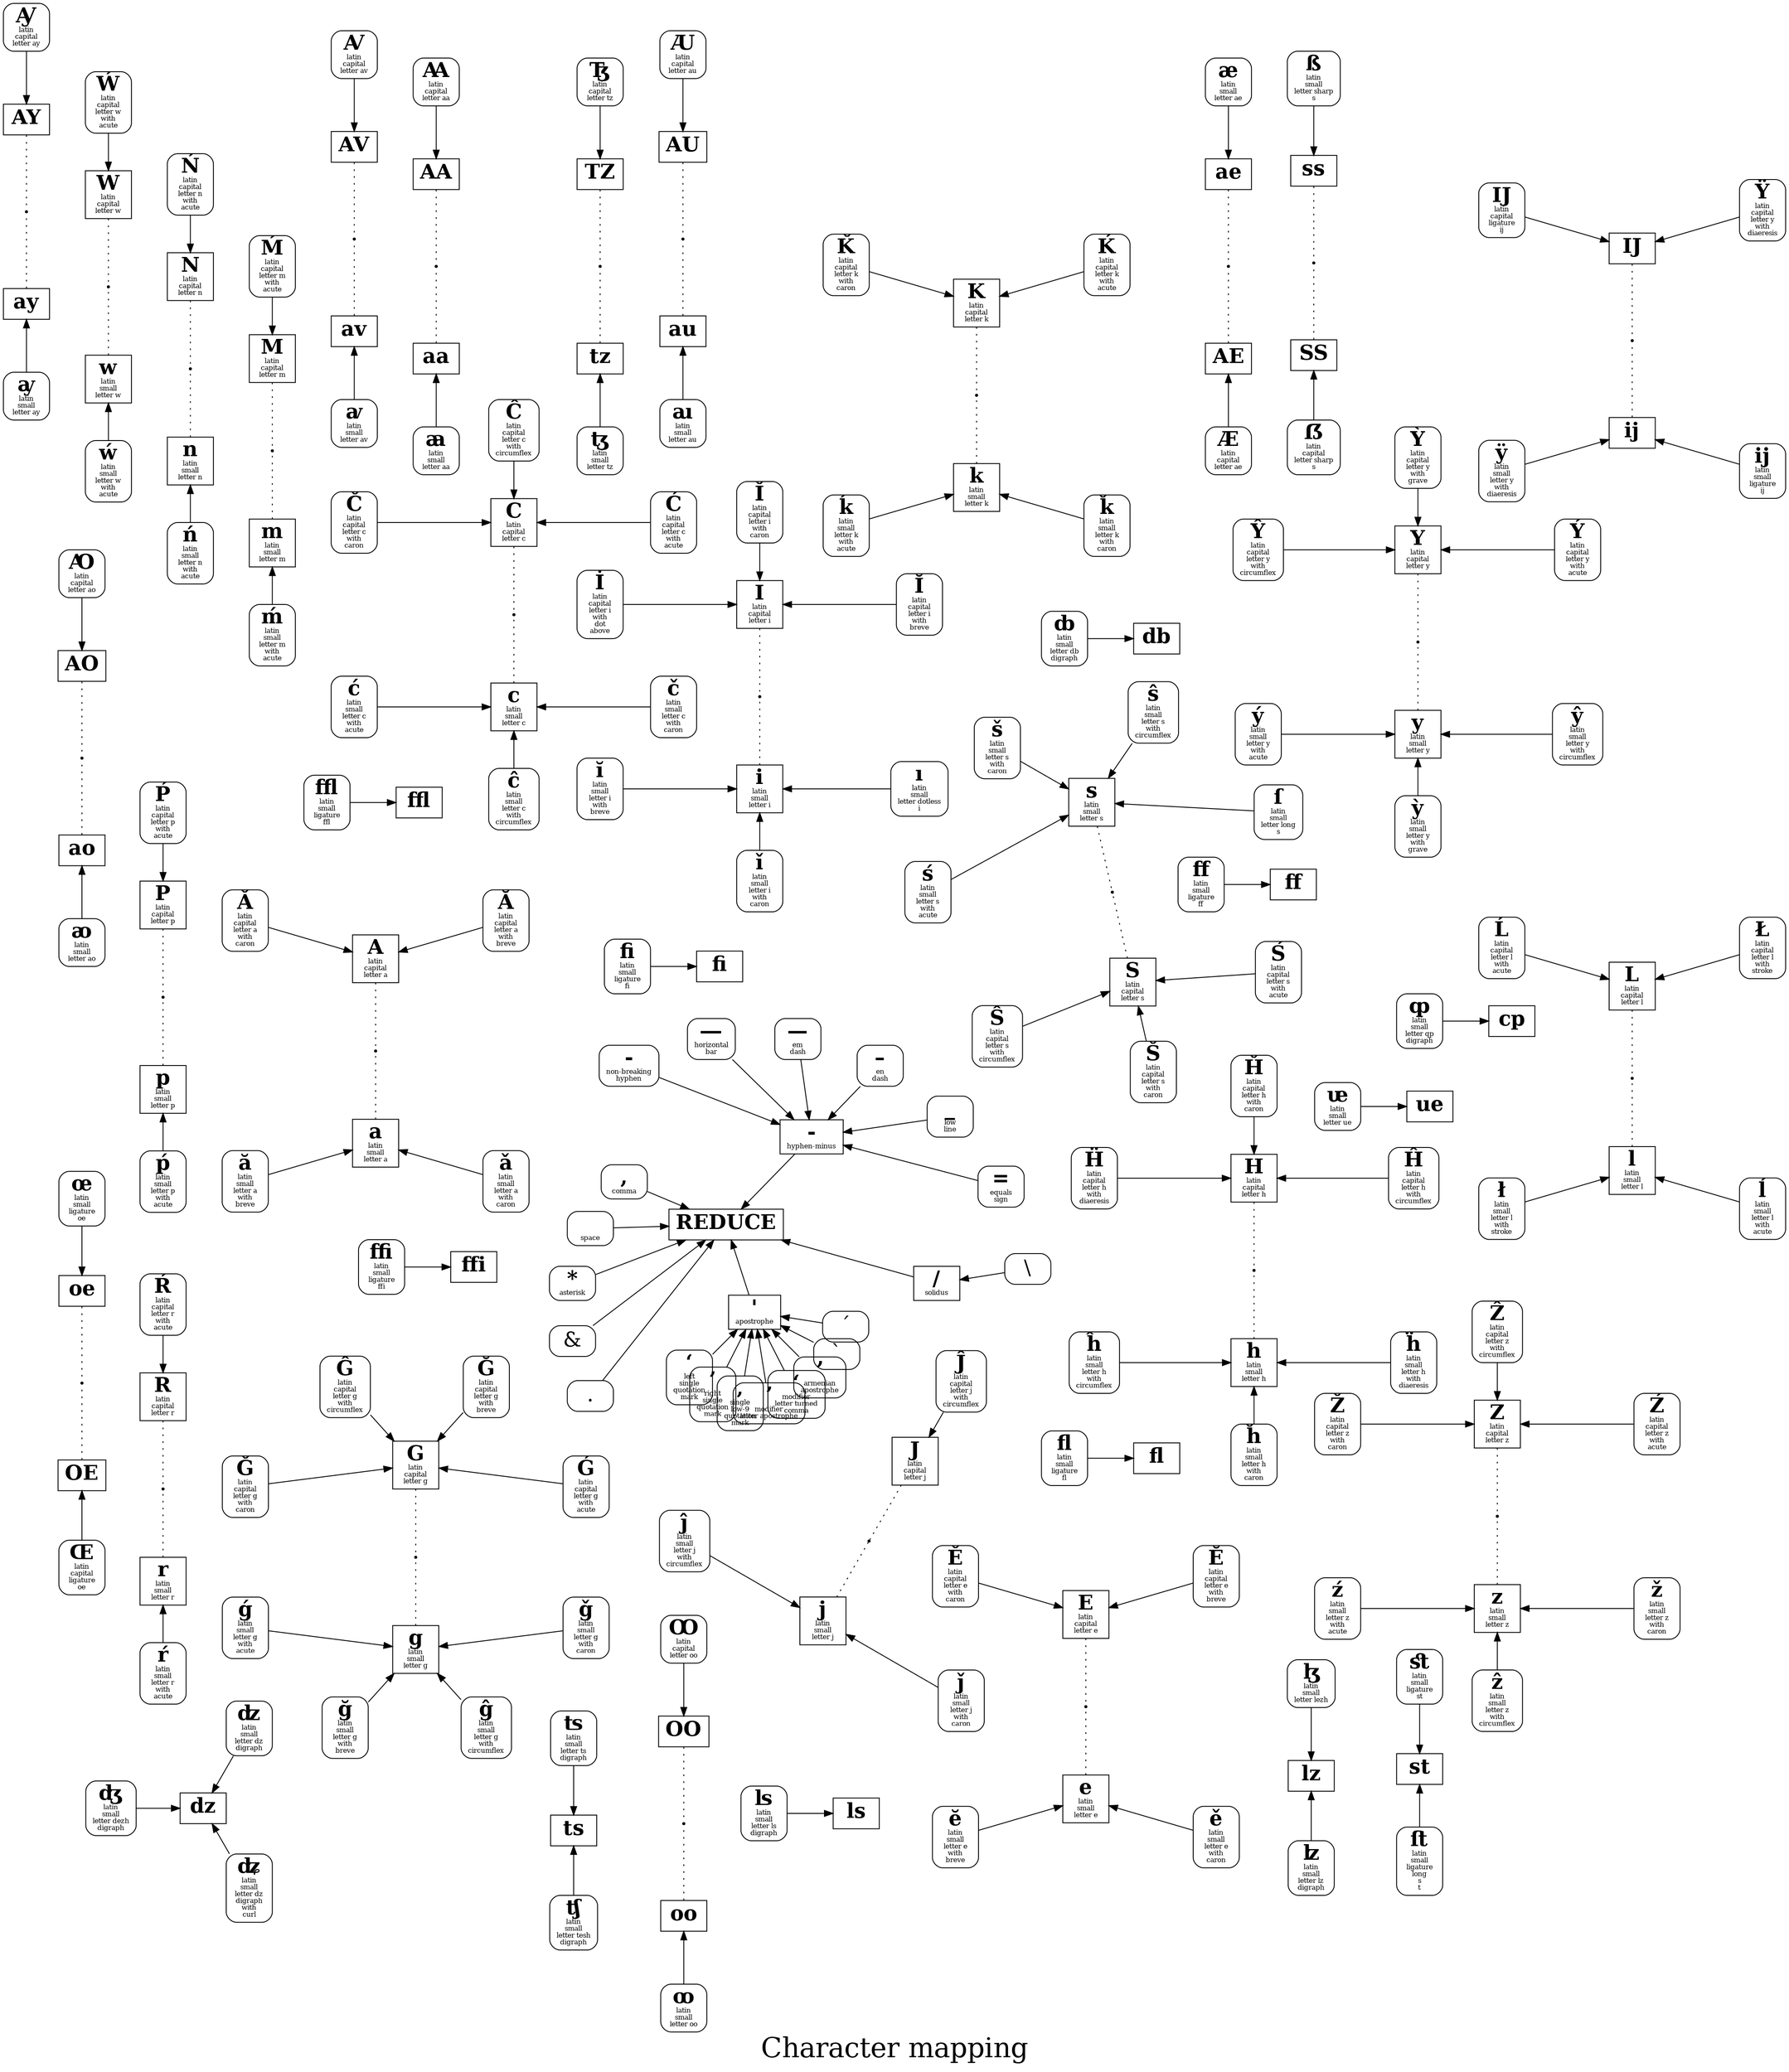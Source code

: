 digraph G {
layout="twopi"
ranksep=1.5
fontsize=32
label="Character mapping"
labelloc="c"
node [shape="box" fontsize=24 ]
"'" [label=<<b>'</b><br/><font point-size="8">apostrophe</font>> ]
"/" [label=<<b>/</b><br/><font point-size="8">solidus</font>> ]
"-" [label=<<b>-</b><br/><font point-size="8">hyphen-minus</font>> ]
"s" [label=<<b>s</b><br/><font point-size="8">latin<br/>small<br/>letter s</font>> ]
"A" [label=<<b>A</b><br/><font point-size="8">latin<br/>capital<br/>letter a</font>> ]
"a" [label=<<b>a</b><br/><font point-size="8">latin<br/>small<br/>letter a</font>> ]
"C" [label=<<b>C</b><br/><font point-size="8">latin<br/>capital<br/>letter c</font>> ]
"c" [label=<<b>c</b><br/><font point-size="8">latin<br/>small<br/>letter c</font>> ]
"E" [label=<<b>E</b><br/><font point-size="8">latin<br/>capital<br/>letter e</font>> ]
"e" [label=<<b>e</b><br/><font point-size="8">latin<br/>small<br/>letter e</font>> ]
"G" [label=<<b>G</b><br/><font point-size="8">latin<br/>capital<br/>letter g</font>> ]
"g" [label=<<b>g</b><br/><font point-size="8">latin<br/>small<br/>letter g</font>> ]
"H" [label=<<b>H</b><br/><font point-size="8">latin<br/>capital<br/>letter h</font>> ]
"h" [label=<<b>h</b><br/><font point-size="8">latin<br/>small<br/>letter h</font>> ]
"I" [label=<<b>I</b><br/><font point-size="8">latin<br/>capital<br/>letter i</font>> ]
"i" [label=<<b>i</b><br/><font point-size="8">latin<br/>small<br/>letter i</font>> ]
"J" [label=<<b>J</b><br/><font point-size="8">latin<br/>capital<br/>letter j</font>> ]
"j" [label=<<b>j</b><br/><font point-size="8">latin<br/>small<br/>letter j</font>> ]
"K" [label=<<b>K</b><br/><font point-size="8">latin<br/>capital<br/>letter k</font>> ]
"k" [label=<<b>k</b><br/><font point-size="8">latin<br/>small<br/>letter k</font>> ]
"L" [label=<<b>L</b><br/><font point-size="8">latin<br/>capital<br/>letter l</font>> ]
"l" [label=<<b>l</b><br/><font point-size="8">latin<br/>small<br/>letter l</font>> ]
"M" [label=<<b>M</b><br/><font point-size="8">latin<br/>capital<br/>letter m</font>> ]
"m" [label=<<b>m</b><br/><font point-size="8">latin<br/>small<br/>letter m</font>> ]
"N" [label=<<b>N</b><br/><font point-size="8">latin<br/>capital<br/>letter n</font>> ]
"n" [label=<<b>n</b><br/><font point-size="8">latin<br/>small<br/>letter n</font>> ]
"P" [label=<<b>P</b><br/><font point-size="8">latin<br/>capital<br/>letter p</font>> ]
"p" [label=<<b>p</b><br/><font point-size="8">latin<br/>small<br/>letter p</font>> ]
"R" [label=<<b>R</b><br/><font point-size="8">latin<br/>capital<br/>letter r</font>> ]
"r" [label=<<b>r</b><br/><font point-size="8">latin<br/>small<br/>letter r</font>> ]
"S" [label=<<b>S</b><br/><font point-size="8">latin<br/>capital<br/>letter s</font>> ]
"W" [label=<<b>W</b><br/><font point-size="8">latin<br/>capital<br/>letter w</font>> ]
"w" [label=<<b>w</b><br/><font point-size="8">latin<br/>small<br/>letter w</font>> ]
"Y" [label=<<b>Y</b><br/><font point-size="8">latin<br/>capital<br/>letter y</font>> ]
"y" [label=<<b>y</b><br/><font point-size="8">latin<br/>small<br/>letter y</font>> ]
"Z" [label=<<b>Z</b><br/><font point-size="8">latin<br/>capital<br/>letter z</font>> ]
"z" [label=<<b>z</b><br/><font point-size="8">latin<br/>small<br/>letter z</font>> ]
"IJ" [label=<<b>IJ</b>> ]
"ij" [label=<<b>ij</b>> ]
"ss" [label=<<b>ss</b>> ]
"SS" [label=<<b>SS</b>> ]
"fi" [label=<<b>fi</b>> ]
"fl" [label=<<b>fl</b>> ]
"ff" [label=<<b>ff</b>> ]
"ffi" [label=<<b>ffi</b>> ]
"ffl" [label=<<b>ffl</b>> ]
"oe" [label=<<b>oe</b>> ]
"OE" [label=<<b>OE</b>> ]
"ae" [label=<<b>ae</b>> ]
"AE" [label=<<b>AE</b>> ]
"ue" [label=<<b>ue</b>> ]
"TZ" [label=<<b>TZ</b>> ]
"tz" [label=<<b>tz</b>> ]
"AA" [label=<<b>AA</b>> ]
"aa" [label=<<b>aa</b>> ]
"AO" [label=<<b>AO</b>> ]
"ao" [label=<<b>ao</b>> ]
"AU" [label=<<b>AU</b>> ]
"au" [label=<<b>au</b>> ]
"AV" [label=<<b>AV</b>> ]
"av" [label=<<b>av</b>> ]
"AY" [label=<<b>AY</b>> ]
"ay" [label=<<b>ay</b>> ]
"OO" [label=<<b>OO</b>> ]
"oo" [label=<<b>oo</b>> ]
"st" [label=<<b>st</b>> ]
"db" [label=<<b>db</b>> ]
"cp" [label=<<b>cp</b>> ]
"lz" [label=<<b>lz</b>> ]
"dz" [label=<<b>dz</b>> ]
"ts" [label=<<b>ts</b>> ]
"ls" [label=<<b>ls</b>> ]
"REDUCE" [label=<<b>REDUCE</b>> ]
node [style="rounded" ]
"‘" [label=<<b>‘</b><br/><font point-size="8">left<br/>single<br/>quotation<br/>mark</font>> ]
"’" [label=<<b>’</b><br/><font point-size="8">right<br/>single<br/>quotation<br/>mark</font>> ]
"‚" [label=<<b>‚</b><br/><font point-size="8">single<br/>low-9<br/>quotation<br/>mark</font>> ]
"ʼ" [label=<<b>ʼ</b><br/><font point-size="8">modifier<br/>letter apostrophe</font>> ]
"ʻ" [label=<<b>ʻ</b><br/><font point-size="8">modifier<br/>letter turned<br/>comma</font>> ]
"՚" [label=<<b>՚</b><br/><font point-size="8">armenian<br/>apostrophe</font>> ]
"=" [label=<<b>=</b><br/><font point-size="8">equals<br/>sign</font>> ]
"_" [label=<<b>_</b><br/><font point-size="8">low<br/>line</font>> ]
"–" [label=<<b>–</b><br/><font point-size="8">en<br/>dash</font>> ]
"—" [label=<<b>—</b><br/><font point-size="8">em<br/>dash</font>> ]
"―" [label=<<b>―</b><br/><font point-size="8">horizontal<br/>bar</font>> ]
"‑" [label=<<b>‑</b><br/><font point-size="8">non-breaking<br/>hyphen</font>> ]
"ſ" [label=<<b>ſ</b><br/><font point-size="8">latin<br/>small<br/>letter long<br/>s</font>> ]
"Ă" [label=<<b>Ă</b><br/><font point-size="8">latin<br/>capital<br/>letter a<br/>with<br/>breve</font>> ]
"ă" [label=<<b>ă</b><br/><font point-size="8">latin<br/>small<br/>letter a<br/>with<br/>breve</font>> ]
"Ǎ" [label=<<b>Ǎ</b><br/><font point-size="8">latin<br/>capital<br/>letter a<br/>with<br/>caron</font>> ]
"ǎ" [label=<<b>ǎ</b><br/><font point-size="8">latin<br/>small<br/>letter a<br/>with<br/>caron</font>> ]
"Ć" [label=<<b>Ć</b><br/><font point-size="8">latin<br/>capital<br/>letter c<br/>with<br/>acute</font>> ]
"ć" [label=<<b>ć</b><br/><font point-size="8">latin<br/>small<br/>letter c<br/>with<br/>acute</font>> ]
"Ĉ" [label=<<b>Ĉ</b><br/><font point-size="8">latin<br/>capital<br/>letter c<br/>with<br/>circumflex</font>> ]
"ĉ" [label=<<b>ĉ</b><br/><font point-size="8">latin<br/>small<br/>letter c<br/>with<br/>circumflex</font>> ]
"Č" [label=<<b>Č</b><br/><font point-size="8">latin<br/>capital<br/>letter c<br/>with<br/>caron</font>> ]
"č" [label=<<b>č</b><br/><font point-size="8">latin<br/>small<br/>letter c<br/>with<br/>caron</font>> ]
"Ĕ" [label=<<b>Ĕ</b><br/><font point-size="8">latin<br/>capital<br/>letter e<br/>with<br/>breve</font>> ]
"ĕ" [label=<<b>ĕ</b><br/><font point-size="8">latin<br/>small<br/>letter e<br/>with<br/>breve</font>> ]
"Ě" [label=<<b>Ě</b><br/><font point-size="8">latin<br/>capital<br/>letter e<br/>with<br/>caron</font>> ]
"ě" [label=<<b>ě</b><br/><font point-size="8">latin<br/>small<br/>letter e<br/>with<br/>caron</font>> ]
"Ǵ" [label=<<b>Ǵ</b><br/><font point-size="8">latin<br/>capital<br/>letter g<br/>with<br/>acute</font>> ]
"ǵ" [label=<<b>ǵ</b><br/><font point-size="8">latin<br/>small<br/>letter g<br/>with<br/>acute</font>> ]
"Ğ" [label=<<b>Ğ</b><br/><font point-size="8">latin<br/>capital<br/>letter g<br/>with<br/>breve</font>> ]
"ğ" [label=<<b>ğ</b><br/><font point-size="8">latin<br/>small<br/>letter g<br/>with<br/>breve</font>> ]
"Ĝ" [label=<<b>Ĝ</b><br/><font point-size="8">latin<br/>capital<br/>letter g<br/>with<br/>circumflex</font>> ]
"ĝ" [label=<<b>ĝ</b><br/><font point-size="8">latin<br/>small<br/>letter g<br/>with<br/>circumflex</font>> ]
"Ǧ" [label=<<b>Ǧ</b><br/><font point-size="8">latin<br/>capital<br/>letter g<br/>with<br/>caron</font>> ]
"ǧ" [label=<<b>ǧ</b><br/><font point-size="8">latin<br/>small<br/>letter g<br/>with<br/>caron</font>> ]
"Ĥ" [label=<<b>Ĥ</b><br/><font point-size="8">latin<br/>capital<br/>letter h<br/>with<br/>circumflex</font>> ]
"ĥ" [label=<<b>ĥ</b><br/><font point-size="8">latin<br/>small<br/>letter h<br/>with<br/>circumflex</font>> ]
"Ȟ" [label=<<b>Ȟ</b><br/><font point-size="8">latin<br/>capital<br/>letter h<br/>with<br/>caron</font>> ]
"ȟ" [label=<<b>ȟ</b><br/><font point-size="8">latin<br/>small<br/>letter h<br/>with<br/>caron</font>> ]
"Ḧ" [label=<<b>Ḧ</b><br/><font point-size="8">latin<br/>capital<br/>letter h<br/>with<br/>diaeresis</font>> ]
"ḧ" [label=<<b>ḧ</b><br/><font point-size="8">latin<br/>small<br/>letter h<br/>with<br/>diaeresis</font>> ]
"Ĭ" [label=<<b>Ĭ</b><br/><font point-size="8">latin<br/>capital<br/>letter i<br/>with<br/>breve</font>> ]
"ĭ" [label=<<b>ĭ</b><br/><font point-size="8">latin<br/>small<br/>letter i<br/>with<br/>breve</font>> ]
"Ǐ" [label=<<b>Ǐ</b><br/><font point-size="8">latin<br/>capital<br/>letter i<br/>with<br/>caron</font>> ]
"ǐ" [label=<<b>ǐ</b><br/><font point-size="8">latin<br/>small<br/>letter i<br/>with<br/>caron</font>> ]
"İ" [label=<<b>İ</b><br/><font point-size="8">latin<br/>capital<br/>letter i<br/>with<br/>dot<br/>above</font>> ]
"ı" [label=<<b>ı</b><br/><font point-size="8">latin<br/>small<br/>letter dotless<br/>i</font>> ]
"Ĵ" [label=<<b>Ĵ</b><br/><font point-size="8">latin<br/>capital<br/>letter j<br/>with<br/>circumflex</font>> ]
"ĵ" [label=<<b>ĵ</b><br/><font point-size="8">latin<br/>small<br/>letter j<br/>with<br/>circumflex</font>> ]
"ǰ" [label=<<b>ǰ</b><br/><font point-size="8">latin<br/>small<br/>letter j<br/>with<br/>caron</font>> ]
"Ḱ" [label=<<b>Ḱ</b><br/><font point-size="8">latin<br/>capital<br/>letter k<br/>with<br/>acute</font>> ]
"ḱ" [label=<<b>ḱ</b><br/><font point-size="8">latin<br/>small<br/>letter k<br/>with<br/>acute</font>> ]
"Ǩ" [label=<<b>Ǩ</b><br/><font point-size="8">latin<br/>capital<br/>letter k<br/>with<br/>caron</font>> ]
"ǩ" [label=<<b>ǩ</b><br/><font point-size="8">latin<br/>small<br/>letter k<br/>with<br/>caron</font>> ]
"Ł" [label=<<b>Ł</b><br/><font point-size="8">latin<br/>capital<br/>letter l<br/>with<br/>stroke</font>> ]
"ł" [label=<<b>ł</b><br/><font point-size="8">latin<br/>small<br/>letter l<br/>with<br/>stroke</font>> ]
"Ĺ" [label=<<b>Ĺ</b><br/><font point-size="8">latin<br/>capital<br/>letter l<br/>with<br/>acute</font>> ]
"ĺ" [label=<<b>ĺ</b><br/><font point-size="8">latin<br/>small<br/>letter l<br/>with<br/>acute</font>> ]
"Ḿ" [label=<<b>Ḿ</b><br/><font point-size="8">latin<br/>capital<br/>letter m<br/>with<br/>acute</font>> ]
"ḿ" [label=<<b>ḿ</b><br/><font point-size="8">latin<br/>small<br/>letter m<br/>with<br/>acute</font>> ]
"Ń" [label=<<b>Ń</b><br/><font point-size="8">latin<br/>capital<br/>letter n<br/>with<br/>acute</font>> ]
"ń" [label=<<b>ń</b><br/><font point-size="8">latin<br/>small<br/>letter n<br/>with<br/>acute</font>> ]
"Ṕ" [label=<<b>Ṕ</b><br/><font point-size="8">latin<br/>capital<br/>letter p<br/>with<br/>acute</font>> ]
"ṕ" [label=<<b>ṕ</b><br/><font point-size="8">latin<br/>small<br/>letter p<br/>with<br/>acute</font>> ]
"Ŕ" [label=<<b>Ŕ</b><br/><font point-size="8">latin<br/>capital<br/>letter r<br/>with<br/>acute</font>> ]
"ŕ" [label=<<b>ŕ</b><br/><font point-size="8">latin<br/>small<br/>letter r<br/>with<br/>acute</font>> ]
"Ŝ" [label=<<b>Ŝ</b><br/><font point-size="8">latin<br/>capital<br/>letter s<br/>with<br/>circumflex</font>> ]
"ŝ" [label=<<b>ŝ</b><br/><font point-size="8">latin<br/>small<br/>letter s<br/>with<br/>circumflex</font>> ]
"Š" [label=<<b>Š</b><br/><font point-size="8">latin<br/>capital<br/>letter s<br/>with<br/>caron</font>> ]
"š" [label=<<b>š</b><br/><font point-size="8">latin<br/>small<br/>letter s<br/>with<br/>caron</font>> ]
"Ś" [label=<<b>Ś</b><br/><font point-size="8">latin<br/>capital<br/>letter s<br/>with<br/>acute</font>> ]
"ś" [label=<<b>ś</b><br/><font point-size="8">latin<br/>small<br/>letter s<br/>with<br/>acute</font>> ]
"Ẃ" [label=<<b>Ẃ</b><br/><font point-size="8">latin<br/>capital<br/>letter w<br/>with<br/>acute</font>> ]
"ẃ" [label=<<b>ẃ</b><br/><font point-size="8">latin<br/>small<br/>letter w<br/>with<br/>acute</font>> ]
"Ý" [label=<<b>Ý</b><br/><font point-size="8">latin<br/>capital<br/>letter y<br/>with<br/>acute</font>> ]
"ý" [label=<<b>ý</b><br/><font point-size="8">latin<br/>small<br/>letter y<br/>with<br/>acute</font>> ]
"Ỳ" [label=<<b>Ỳ</b><br/><font point-size="8">latin<br/>capital<br/>letter y<br/>with<br/>grave</font>> ]
"ỳ" [label=<<b>ỳ</b><br/><font point-size="8">latin<br/>small<br/>letter y<br/>with<br/>grave</font>> ]
"Ŷ" [label=<<b>Ŷ</b><br/><font point-size="8">latin<br/>capital<br/>letter y<br/>with<br/>circumflex</font>> ]
"ŷ" [label=<<b>ŷ</b><br/><font point-size="8">latin<br/>small<br/>letter y<br/>with<br/>circumflex</font>> ]
"Ź" [label=<<b>Ź</b><br/><font point-size="8">latin<br/>capital<br/>letter z<br/>with<br/>acute</font>> ]
"ź" [label=<<b>ź</b><br/><font point-size="8">latin<br/>small<br/>letter z<br/>with<br/>acute</font>> ]
"Ẑ" [label=<<b>Ẑ</b><br/><font point-size="8">latin<br/>capital<br/>letter z<br/>with<br/>circumflex</font>> ]
"ẑ" [label=<<b>ẑ</b><br/><font point-size="8">latin<br/>small<br/>letter z<br/>with<br/>circumflex</font>> ]
"Ž" [label=<<b>Ž</b><br/><font point-size="8">latin<br/>capital<br/>letter z<br/>with<br/>caron</font>> ]
"ž" [label=<<b>ž</b><br/><font point-size="8">latin<br/>small<br/>letter z<br/>with<br/>caron</font>> ]
"Ÿ" [label=<<b>Ÿ</b><br/><font point-size="8">latin<br/>capital<br/>letter y<br/>with<br/>diaeresis</font>> ]
"ÿ" [label=<<b>ÿ</b><br/><font point-size="8">latin<br/>small<br/>letter y<br/>with<br/>diaeresis</font>> ]
"ĳ" [label=<<b>ĳ</b><br/><font point-size="8">latin<br/>small<br/>ligature<br/>ij</font>> ]
"Ĳ" [label=<<b>Ĳ</b><br/><font point-size="8">latin<br/>capital<br/>ligature<br/>ij</font>> ]
"ß" [label=<<b>ß</b><br/><font point-size="8">latin<br/>small<br/>letter sharp<br/>s</font>> ]
"ẞ" [label=<<b>ẞ</b><br/><font point-size="8">latin<br/>capital<br/>letter sharp<br/>s</font>> ]
"ﬁ" [label=<<b>ﬁ</b><br/><font point-size="8">latin<br/>small<br/>ligature<br/>fi</font>> ]
"ﬂ" [label=<<b>ﬂ</b><br/><font point-size="8">latin<br/>small<br/>ligature<br/>fl</font>> ]
"ﬀ" [label=<<b>ﬀ</b><br/><font point-size="8">latin<br/>small<br/>ligature<br/>ff</font>> ]
"ﬃ" [label=<<b>ﬃ</b><br/><font point-size="8">latin<br/>small<br/>ligature<br/>ffi</font>> ]
"ﬄ" [label=<<b>ﬄ</b><br/><font point-size="8">latin<br/>small<br/>ligature<br/>ffl</font>> ]
"œ" [label=<<b>œ</b><br/><font point-size="8">latin<br/>small<br/>ligature<br/>oe</font>> ]
"Œ" [label=<<b>Œ</b><br/><font point-size="8">latin<br/>capital<br/>ligature<br/>oe</font>> ]
"æ" [label=<<b>æ</b><br/><font point-size="8">latin<br/>small<br/>letter ae</font>> ]
"Æ" [label=<<b>Æ</b><br/><font point-size="8">latin<br/>capital<br/>letter ae</font>> ]
"ᵫ" [label=<<b>ᵫ</b><br/><font point-size="8">latin<br/>small<br/>letter ue</font>> ]
"Ꜩ" [label=<<b>Ꜩ</b><br/><font point-size="8">latin<br/>capital<br/>letter tz</font>> ]
"ꜩ" [label=<<b>ꜩ</b><br/><font point-size="8">latin<br/>small<br/>letter tz</font>> ]
"Ꜳ" [label=<<b>Ꜳ</b><br/><font point-size="8">latin<br/>capital<br/>letter aa</font>> ]
"ꜳ" [label=<<b>ꜳ</b><br/><font point-size="8">latin<br/>small<br/>letter aa</font>> ]
"Ꜵ" [label=<<b>Ꜵ</b><br/><font point-size="8">latin<br/>capital<br/>letter ao</font>> ]
"ꜵ" [label=<<b>ꜵ</b><br/><font point-size="8">latin<br/>small<br/>letter ao</font>> ]
"Ꜷ" [label=<<b>Ꜷ</b><br/><font point-size="8">latin<br/>capital<br/>letter au</font>> ]
"ꜷ" [label=<<b>ꜷ</b><br/><font point-size="8">latin<br/>small<br/>letter au</font>> ]
"Ꜹ" [label=<<b>Ꜹ</b><br/><font point-size="8">latin<br/>capital<br/>letter av</font>> ]
"ꜹ" [label=<<b>ꜹ</b><br/><font point-size="8">latin<br/>small<br/>letter av</font>> ]
"Ꜽ" [label=<<b>Ꜽ</b><br/><font point-size="8">latin<br/>capital<br/>letter ay</font>> ]
"ꜽ" [label=<<b>ꜽ</b><br/><font point-size="8">latin<br/>small<br/>letter ay</font>> ]
"Ꝏ" [label=<<b>Ꝏ</b><br/><font point-size="8">latin<br/>capital<br/>letter oo</font>> ]
"ꝏ" [label=<<b>ꝏ</b><br/><font point-size="8">latin<br/>small<br/>letter oo</font>> ]
"ﬆ" [label=<<b>ﬆ</b><br/><font point-size="8">latin<br/>small<br/>ligature<br/>st</font>> ]
"ﬅ" [label=<<b>ﬅ</b><br/><font point-size="8">latin<br/>small<br/>ligature<br/>long<br/>s<br/>t</font>> ]
"ȸ" [label=<<b>ȸ</b><br/><font point-size="8">latin<br/>small<br/>letter db<br/>digraph</font>> ]
"ȹ" [label=<<b>ȹ</b><br/><font point-size="8">latin<br/>small<br/>letter qp<br/>digraph</font>> ]
"ɮ" [label=<<b>ɮ</b><br/><font point-size="8">latin<br/>small<br/>letter lezh</font>> ]
"ʣ" [label=<<b>ʣ</b><br/><font point-size="8">latin<br/>small<br/>letter dz<br/>digraph</font>> ]
"ʤ" [label=<<b>ʤ</b><br/><font point-size="8">latin<br/>small<br/>letter dezh<br/>digraph</font>> ]
"ʥ" [label=<<b>ʥ</b><br/><font point-size="8">latin<br/>small<br/>letter dz<br/>digraph<br/>with<br/>curl</font>> ]
"ʦ" [label=<<b>ʦ</b><br/><font point-size="8">latin<br/>small<br/>letter ts<br/>digraph</font>> ]
"ʧ" [label=<<b>ʧ</b><br/><font point-size="8">latin<br/>small<br/>letter tesh<br/>digraph</font>> ]
"ʪ" [label=<<b>ʪ</b><br/><font point-size="8">latin<br/>small<br/>letter ls<br/>digraph</font>> ]
"ʫ" [label=<<b>ʫ</b><br/><font point-size="8">latin<br/>small<br/>letter lz<br/>digraph</font>> ]
"," [label=<<b>,</b><br/><font point-size="8">comma</font>> ]
"'" [label=<<b>'</b><br/><font point-size="8">apostrophe</font>> ]
"-" [label=<<b>-</b><br/><font point-size="8">hyphen-minus</font>> ]
" " [label=<<b> </b><br/><font point-size="8">space</font>> ]
"*" [label=<<b>*</b><br/><font point-size="8">asterisk</font>> ]
"‘" -> "'"
"’" -> "'"
"‚" -> "'"
"ʼ" -> "'"
"ʻ" -> "'"
"՚" -> "'"
"`" -> "'"
"´" -> "'"
"\\" -> "/"
"=" -> "-"
"_" -> "-"
"–" -> "-"
"—" -> "-"
"―" -> "-"
"‑" -> "-"
"ſ" -> "s"
"Ă" -> "A"
"ă" -> "a"
"Ǎ" -> "A"
"ǎ" -> "a"
"Ć" -> "C"
"ć" -> "c"
"Ĉ" -> "C"
"ĉ" -> "c"
"Č" -> "C"
"č" -> "c"
"Ĕ" -> "E"
"ĕ" -> "e"
"Ě" -> "E"
"ě" -> "e"
"Ǵ" -> "G"
"ǵ" -> "g"
"Ğ" -> "G"
"ğ" -> "g"
"Ĝ" -> "G"
"ĝ" -> "g"
"Ǧ" -> "G"
"ǧ" -> "g"
"Ĥ" -> "H"
"ĥ" -> "h"
"Ȟ" -> "H"
"ȟ" -> "h"
"Ḧ" -> "H"
"ḧ" -> "h"
"Ĭ" -> "I"
"ĭ" -> "i"
"Ǐ" -> "I"
"ǐ" -> "i"
"İ" -> "I"
"ı" -> "i"
"Ĵ" -> "J"
"ĵ" -> "j"
"ǰ" -> "j"
"Ḱ" -> "K"
"ḱ" -> "k"
"Ǩ" -> "K"
"ǩ" -> "k"
"Ł" -> "L"
"ł" -> "l"
"Ĺ" -> "L"
"ĺ" -> "l"
"Ḿ" -> "M"
"ḿ" -> "m"
"Ń" -> "N"
"ń" -> "n"
"Ṕ" -> "P"
"ṕ" -> "p"
"Ŕ" -> "R"
"ŕ" -> "r"
"Ŝ" -> "S"
"ŝ" -> "s"
"Š" -> "S"
"š" -> "s"
"Ś" -> "S"
"ś" -> "s"
"Ẃ" -> "W"
"ẃ" -> "w"
"Ý" -> "Y"
"ý" -> "y"
"Ỳ" -> "Y"
"ỳ" -> "y"
"Ŷ" -> "Y"
"ŷ" -> "y"
"Ź" -> "Z"
"ź" -> "z"
"Ẑ" -> "Z"
"ẑ" -> "z"
"Ž" -> "Z"
"ž" -> "z"
"Ÿ" -> "IJ"
"ÿ" -> "ij"
"ĳ" -> "ij"
"Ĳ" -> "IJ"
"ß" -> "ss"
"ẞ" -> "SS"
"ﬁ" -> "fi"
"ﬂ" -> "fl"
"ﬀ" -> "ff"
"ﬃ" -> "ffi"
"ﬄ" -> "ffl"
"œ" -> "oe"
"Œ" -> "OE"
"æ" -> "ae"
"Æ" -> "AE"
"ᵫ" -> "ue"
"Ꜩ" -> "TZ"
"ꜩ" -> "tz"
"Ꜳ" -> "AA"
"ꜳ" -> "aa"
"Ꜵ" -> "AO"
"ꜵ" -> "ao"
"Ꜷ" -> "AU"
"ꜷ" -> "au"
"Ꜹ" -> "AV"
"ꜹ" -> "av"
"Ꜽ" -> "AY"
"ꜽ" -> "ay"
"Ꝏ" -> "OO"
"ꝏ" -> "oo"
"ﬆ" -> "st"
"ﬅ" -> "st"
"ȸ" -> "db"
"ȹ" -> "cp"
"ɮ" -> "lz"
"ʣ" -> "dz"
"ʤ" -> "dz"
"ʥ" -> "dz"
"ʦ" -> "ts"
"ʧ" -> "ts"
"ʪ" -> "ls"
"ʫ" -> "lz"
"&" -> "REDUCE"
"/" -> "REDUCE"
"," -> "REDUCE"
"." -> "REDUCE"
"'" -> "REDUCE"
"-" -> "REDUCE"
" " -> "REDUCE"
"*" -> "REDUCE"

edge [style="dotted" arrowhead="none" ]
node [shape="point" penwidth=0 label=""]
"s" -> "sS"
"S" -> "sS"
"a" -> "aA"
"A" -> "aA"
"c" -> "cC"
"C" -> "cC"
"e" -> "eE"
"E" -> "eE"
"g" -> "gG"
"G" -> "gG"
"h" -> "hH"
"H" -> "hH"
"i" -> "iI"
"I" -> "iI"
"j" -> "jJ"
"J" -> "jJ"
"k" -> "kK"
"K" -> "kK"
"l" -> "lL"
"L" -> "lL"
"m" -> "mM"
"M" -> "mM"
"n" -> "nN"
"N" -> "nN"
"p" -> "pP"
"P" -> "pP"
"r" -> "rR"
"R" -> "rR"
"w" -> "wW"
"W" -> "wW"
"y" -> "yY"
"Y" -> "yY"
"z" -> "zZ"
"Z" -> "zZ"
"ij" -> "ijIJ"
"IJ" -> "ijIJ"
"ss" -> "ssSS"
"SS" -> "ssSS"
"oe" -> "oeOE"
"OE" -> "oeOE"
"ae" -> "aeAE"
"AE" -> "aeAE"
"tz" -> "tzTZ"
"TZ" -> "tzTZ"
"aa" -> "aaAA"
"AA" -> "aaAA"
"ao" -> "aoAO"
"AO" -> "aoAO"
"au" -> "auAU"
"AU" -> "auAU"
"av" -> "avAV"
"AV" -> "avAV"
"ay" -> "ayAY"
"AY" -> "ayAY"
"oo" -> "ooOO"
"OO" -> "ooOO"
}
